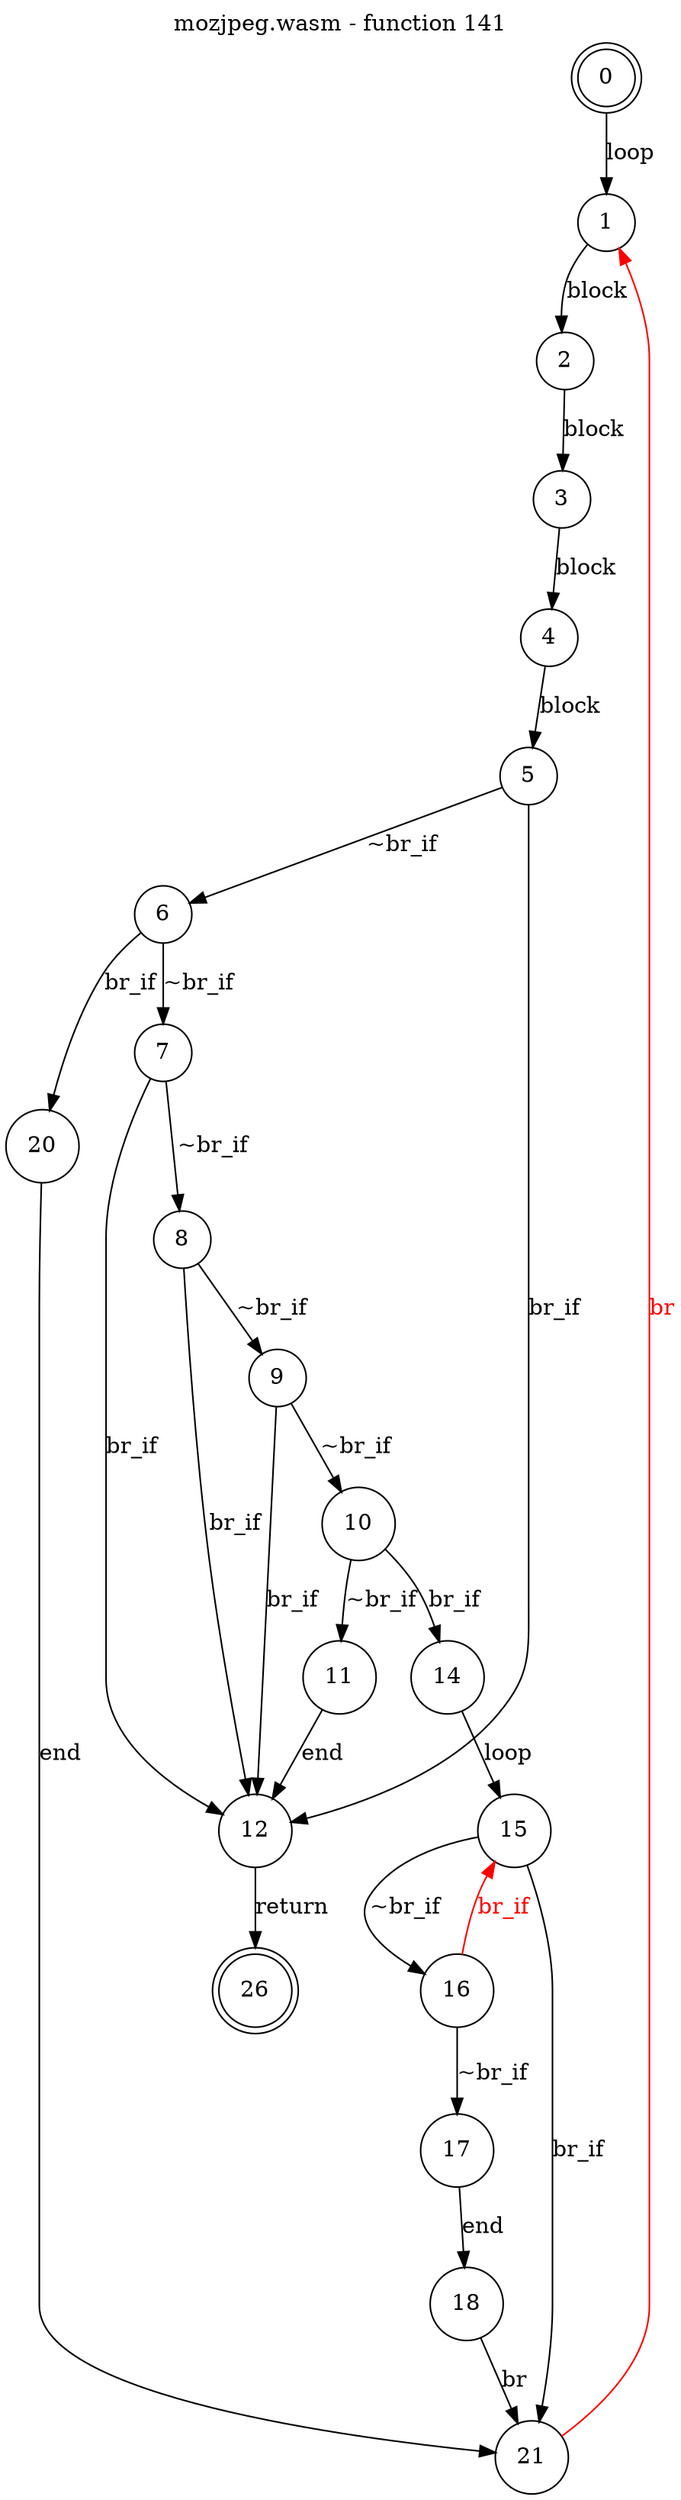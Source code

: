 digraph finite_state_machine {
    label = "mozjpeg.wasm - function 141"
    labelloc =  t
    labelfontsize = 16
    labelfontcolor = black
    labelfontname = "Helvetica"
    node [shape = doublecircle]; 0 26;
    node [shape = circle];
    0 -> 1[label="loop"];
    1 -> 2[label="block"];
    2 -> 3[label="block"];
    3 -> 4[label="block"];
    4 -> 5[label="block"];
    5 -> 6[label="~br_if"];
    5 -> 12[label="br_if"];
    6 -> 7[label="~br_if"];
    6 -> 20[label="br_if"];
    7 -> 8[label="~br_if"];
    7 -> 12[label="br_if"];
    8 -> 9[label="~br_if"];
    8 -> 12[label="br_if"];
    9 -> 10[label="~br_if"];
    9 -> 12[label="br_if"];
    10 -> 11[label="~br_if"];
    10 -> 14[label="br_if"];
    11 -> 12[label="end"];
    12 -> 26[label="return"];
    14 -> 15[label="loop"];
    15 -> 16[label="~br_if"];
    15 -> 21[label="br_if"];
    16 -> 17[label="~br_if"];
    16 -> 15[color="red" fontcolor="red" label="br_if"];
    17 -> 18[label="end"];
    18 -> 21[label="br"];
    20 -> 21[label="end"];
    21 -> 1[color="red" fontcolor="red" label="br"];
}
